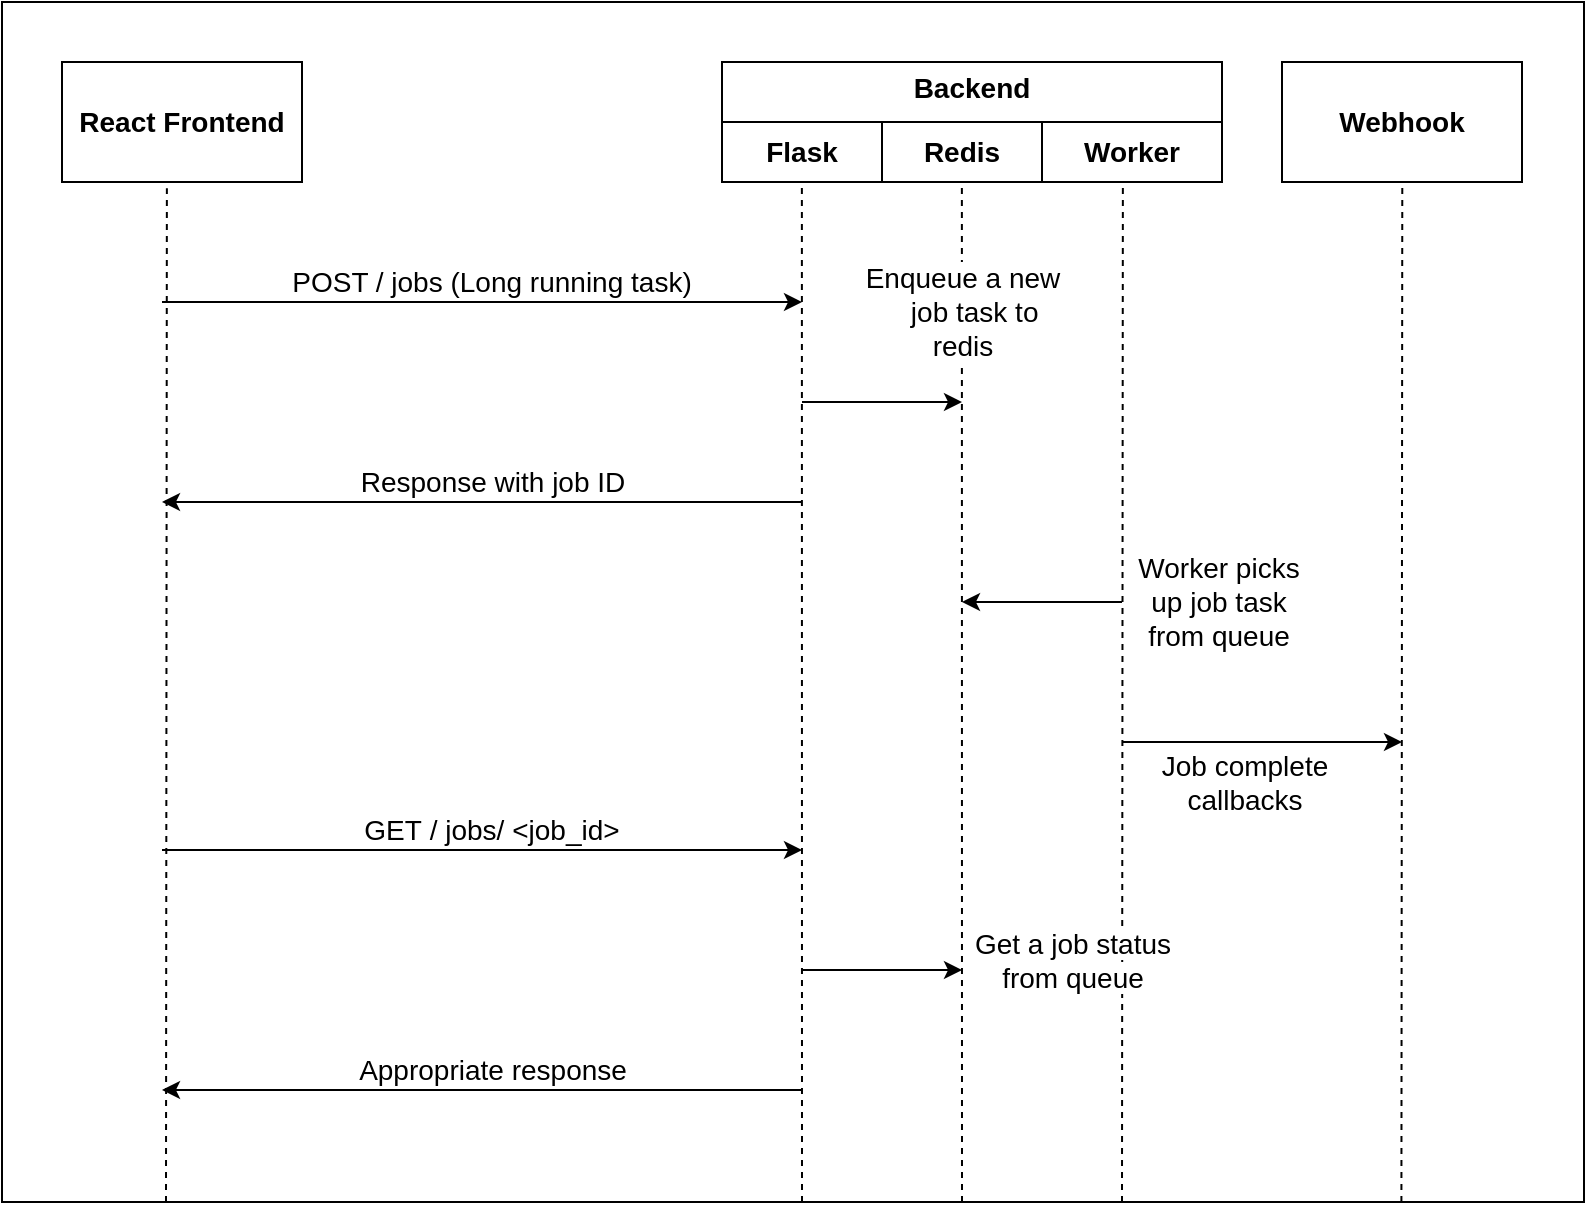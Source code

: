 <mxfile version="18.1.2" type="device"><diagram id="VZOFV5tSERDe9d3GE8AC" name="Page-1"><mxGraphModel dx="1422" dy="734" grid="1" gridSize="10" guides="1" tooltips="1" connect="1" arrows="1" fold="1" page="1" pageScale="1" pageWidth="827" pageHeight="1169" math="0" shadow="0"><root><mxCell id="0"/><mxCell id="1" parent="0"/><mxCell id="DNA5mAtKcuHvW41FQZal-9" value="" style="rounded=0;whiteSpace=wrap;html=1;fontSize=14;" vertex="1" parent="1"><mxGeometry x="19" y="40" width="791" height="600" as="geometry"/></mxCell><mxCell id="-2ynFeENeKFGxms_m3jY-1" value="&lt;font style=&quot;font-size: 14px&quot;&gt;React Frontend&lt;/font&gt;" style="rounded=0;whiteSpace=wrap;html=1;fontStyle=1" parent="1" vertex="1"><mxGeometry x="49" y="70" width="120" height="60" as="geometry"/></mxCell><mxCell id="pcUwYCAd3pq_vf39aWHF-1" value="&lt;font style=&quot;font-size: 14px&quot;&gt;&lt;b&gt;Backend&lt;br&gt;&lt;/b&gt;&lt;br&gt;&lt;br&gt;&lt;/font&gt;" style="rounded=0;whiteSpace=wrap;html=1;align=center;" parent="1" vertex="1"><mxGeometry x="379" y="70" width="250" height="60" as="geometry"/></mxCell><mxCell id="pcUwYCAd3pq_vf39aWHF-2" value="" style="rounded=0;whiteSpace=wrap;html=1;" parent="1" vertex="1"><mxGeometry x="379" y="100" width="250" height="30" as="geometry"/></mxCell><mxCell id="pcUwYCAd3pq_vf39aWHF-3" value="&lt;font style=&quot;font-size: 14px&quot;&gt;Flask&lt;/font&gt;" style="rounded=0;whiteSpace=wrap;html=1;fontStyle=1" parent="1" vertex="1"><mxGeometry x="379" y="100" width="80" height="30" as="geometry"/></mxCell><mxCell id="pcUwYCAd3pq_vf39aWHF-4" value="&lt;font style=&quot;font-size: 14px&quot;&gt;Redis&lt;/font&gt;" style="rounded=0;whiteSpace=wrap;html=1;fontStyle=1" parent="1" vertex="1"><mxGeometry x="459" y="100" width="80" height="30" as="geometry"/></mxCell><mxCell id="pcUwYCAd3pq_vf39aWHF-5" value="" style="endArrow=none;dashed=1;html=1;entryX=0.437;entryY=1.053;entryDx=0;entryDy=0;entryPerimeter=0;" parent="1" target="-2ynFeENeKFGxms_m3jY-1" edge="1"><mxGeometry width="50" height="50" relative="1" as="geometry"><mxPoint x="101" y="640" as="sourcePoint"/><mxPoint x="369" y="180" as="targetPoint"/></mxGeometry></mxCell><mxCell id="pcUwYCAd3pq_vf39aWHF-6" value="" style="endArrow=none;dashed=1;html=1;entryX=0.437;entryY=1.053;entryDx=0;entryDy=0;entryPerimeter=0;" parent="1" edge="1"><mxGeometry width="50" height="50" relative="1" as="geometry"><mxPoint x="419" y="640" as="sourcePoint"/><mxPoint x="418.94" y="130.0" as="targetPoint"/></mxGeometry></mxCell><mxCell id="pcUwYCAd3pq_vf39aWHF-7" value="" style="endArrow=none;dashed=1;html=1;entryX=0.437;entryY=1.053;entryDx=0;entryDy=0;entryPerimeter=0;" parent="1" edge="1"><mxGeometry width="50" height="50" relative="1" as="geometry"><mxPoint x="499" y="640" as="sourcePoint"/><mxPoint x="498.94" y="130.0" as="targetPoint"/></mxGeometry></mxCell><mxCell id="pcUwYCAd3pq_vf39aWHF-8" value="" style="endArrow=none;dashed=1;html=1;entryX=0.437;entryY=1.053;entryDx=0;entryDy=0;entryPerimeter=0;" parent="1" edge="1"><mxGeometry width="50" height="50" relative="1" as="geometry"><mxPoint x="579" y="640" as="sourcePoint"/><mxPoint x="579.44" y="130.0" as="targetPoint"/></mxGeometry></mxCell><mxCell id="pcUwYCAd3pq_vf39aWHF-9" value="&lt;font style=&quot;font-size: 14px&quot;&gt;Worker&lt;/font&gt;" style="rounded=0;whiteSpace=wrap;html=1;fontStyle=1" parent="1" vertex="1"><mxGeometry x="539" y="100" width="90" height="30" as="geometry"/></mxCell><mxCell id="pcUwYCAd3pq_vf39aWHF-12" value="" style="endArrow=classic;html=1;" parent="1" edge="1"><mxGeometry width="50" height="50" relative="1" as="geometry"><mxPoint x="99" y="190" as="sourcePoint"/><mxPoint x="419" y="190" as="targetPoint"/></mxGeometry></mxCell><mxCell id="pcUwYCAd3pq_vf39aWHF-13" value="&lt;font style=&quot;font-size: 14px&quot;&gt;POST / jobs (Long running task)&lt;/font&gt;" style="text;html=1;strokeColor=none;fillColor=none;align=center;verticalAlign=middle;whiteSpace=wrap;rounded=0;" parent="1" vertex="1"><mxGeometry x="139" y="170" width="250" height="20" as="geometry"/></mxCell><mxCell id="pcUwYCAd3pq_vf39aWHF-14" value="" style="endArrow=classic;html=1;" parent="1" edge="1"><mxGeometry width="50" height="50" relative="1" as="geometry"><mxPoint x="419" y="240" as="sourcePoint"/><mxPoint x="499" y="240" as="targetPoint"/></mxGeometry></mxCell><mxCell id="pcUwYCAd3pq_vf39aWHF-15" value="&lt;font style=&quot;font-size: 14px ; background-color: rgb(255 , 255 , 255)&quot;&gt;Enqueue a new &lt;br&gt;&amp;nbsp; &amp;nbsp;job task to &lt;br&gt;redis&lt;/font&gt;" style="text;html=1;align=center;verticalAlign=middle;resizable=0;points=[];autosize=1;" parent="1" vertex="1"><mxGeometry x="444" y="170" width="110" height="50" as="geometry"/></mxCell><mxCell id="pcUwYCAd3pq_vf39aWHF-19" value="" style="endArrow=classic;html=1;" parent="1" edge="1"><mxGeometry width="50" height="50" relative="1" as="geometry"><mxPoint x="419" y="290" as="sourcePoint"/><mxPoint x="99" y="290" as="targetPoint"/></mxGeometry></mxCell><mxCell id="pcUwYCAd3pq_vf39aWHF-20" value="&lt;font style=&quot;font-size: 14px&quot;&gt;Response with job ID&lt;/font&gt;" style="text;html=1;align=center;verticalAlign=middle;resizable=0;points=[];autosize=1;" parent="1" vertex="1"><mxGeometry x="189" y="270" width="150" height="20" as="geometry"/></mxCell><mxCell id="pcUwYCAd3pq_vf39aWHF-21" value="" style="endArrow=classic;html=1;" parent="1" edge="1"><mxGeometry width="50" height="50" relative="1" as="geometry"><mxPoint x="579" y="340" as="sourcePoint"/><mxPoint x="499" y="340" as="targetPoint"/></mxGeometry></mxCell><mxCell id="pcUwYCAd3pq_vf39aWHF-22" value="&lt;font style=&quot;font-size: 14px&quot;&gt;Worker picks up job task from queue&lt;/font&gt;" style="text;html=1;strokeColor=none;fillColor=none;align=center;verticalAlign=middle;whiteSpace=wrap;rounded=0;" parent="1" vertex="1"><mxGeometry x="586" y="300" width="83" height="80" as="geometry"/></mxCell><mxCell id="pcUwYCAd3pq_vf39aWHF-23" style="edgeStyle=orthogonalEdgeStyle;rounded=0;orthogonalLoop=1;jettySize=auto;html=1;exitX=0.5;exitY=1;exitDx=0;exitDy=0;" parent="1" source="pcUwYCAd3pq_vf39aWHF-22" target="pcUwYCAd3pq_vf39aWHF-22" edge="1"><mxGeometry relative="1" as="geometry"/></mxCell><mxCell id="pcUwYCAd3pq_vf39aWHF-24" value="" style="endArrow=classic;html=1;" parent="1" edge="1"><mxGeometry width="50" height="50" relative="1" as="geometry"><mxPoint x="99" y="464" as="sourcePoint"/><mxPoint x="419" y="464" as="targetPoint"/></mxGeometry></mxCell><mxCell id="pcUwYCAd3pq_vf39aWHF-25" value="&lt;font style=&quot;font-size: 14px&quot;&gt;GET&amp;nbsp;/ jobs/ &amp;lt;job_id&amp;gt;&lt;/font&gt;" style="text;html=1;strokeColor=none;fillColor=none;align=center;verticalAlign=middle;whiteSpace=wrap;rounded=0;" parent="1" vertex="1"><mxGeometry x="139" y="444" width="250" height="20" as="geometry"/></mxCell><mxCell id="pcUwYCAd3pq_vf39aWHF-26" value="" style="endArrow=classic;html=1;" parent="1" edge="1"><mxGeometry width="50" height="50" relative="1" as="geometry"><mxPoint x="419" y="524" as="sourcePoint"/><mxPoint x="499" y="524" as="targetPoint"/></mxGeometry></mxCell><mxCell id="pcUwYCAd3pq_vf39aWHF-27" value="&lt;font style=&quot;font-size: 14px ; background-color: rgb(255 , 255 , 255)&quot;&gt;Get a job status &lt;br&gt;from queue&lt;/font&gt;" style="text;html=1;align=center;verticalAlign=middle;resizable=0;points=[];autosize=1;" parent="1" vertex="1"><mxGeometry x="499" y="504" width="110" height="30" as="geometry"/></mxCell><mxCell id="pcUwYCAd3pq_vf39aWHF-28" value="" style="endArrow=classic;html=1;" parent="1" edge="1"><mxGeometry width="50" height="50" relative="1" as="geometry"><mxPoint x="419" y="584" as="sourcePoint"/><mxPoint x="99" y="584" as="targetPoint"/></mxGeometry></mxCell><mxCell id="pcUwYCAd3pq_vf39aWHF-29" value="&lt;font style=&quot;font-size: 14px&quot;&gt;Appropriate response&lt;/font&gt;" style="text;html=1;align=center;verticalAlign=middle;resizable=0;points=[];autosize=1;" parent="1" vertex="1"><mxGeometry x="189" y="564" width="150" height="20" as="geometry"/></mxCell><mxCell id="DNA5mAtKcuHvW41FQZal-1" value="&lt;font style=&quot;font-size: 14px&quot;&gt;Webhook&lt;/font&gt;" style="rounded=0;whiteSpace=wrap;html=1;fontStyle=1" vertex="1" parent="1"><mxGeometry x="659" y="70" width="120" height="60" as="geometry"/></mxCell><mxCell id="DNA5mAtKcuHvW41FQZal-2" value="" style="endArrow=none;dashed=1;html=1;entryX=0.437;entryY=1.053;entryDx=0;entryDy=0;entryPerimeter=0;" edge="1" parent="1"><mxGeometry width="50" height="50" relative="1" as="geometry"><mxPoint x="718.71" y="640" as="sourcePoint"/><mxPoint x="719.15" y="130" as="targetPoint"/></mxGeometry></mxCell><mxCell id="DNA5mAtKcuHvW41FQZal-3" value="" style="endArrow=classic;html=1;" edge="1" parent="1"><mxGeometry width="50" height="50" relative="1" as="geometry"><mxPoint x="579" y="410" as="sourcePoint"/><mxPoint x="719" y="410" as="targetPoint"/></mxGeometry></mxCell><mxCell id="DNA5mAtKcuHvW41FQZal-4" value="&lt;font style=&quot;font-size: 14px;&quot;&gt;Job complete &lt;br&gt;callbacks&lt;/font&gt;" style="text;html=1;align=center;verticalAlign=middle;resizable=0;points=[];autosize=1;strokeColor=none;fillColor=none;" vertex="1" parent="1"><mxGeometry x="590" y="410" width="100" height="40" as="geometry"/></mxCell></root></mxGraphModel></diagram></mxfile>